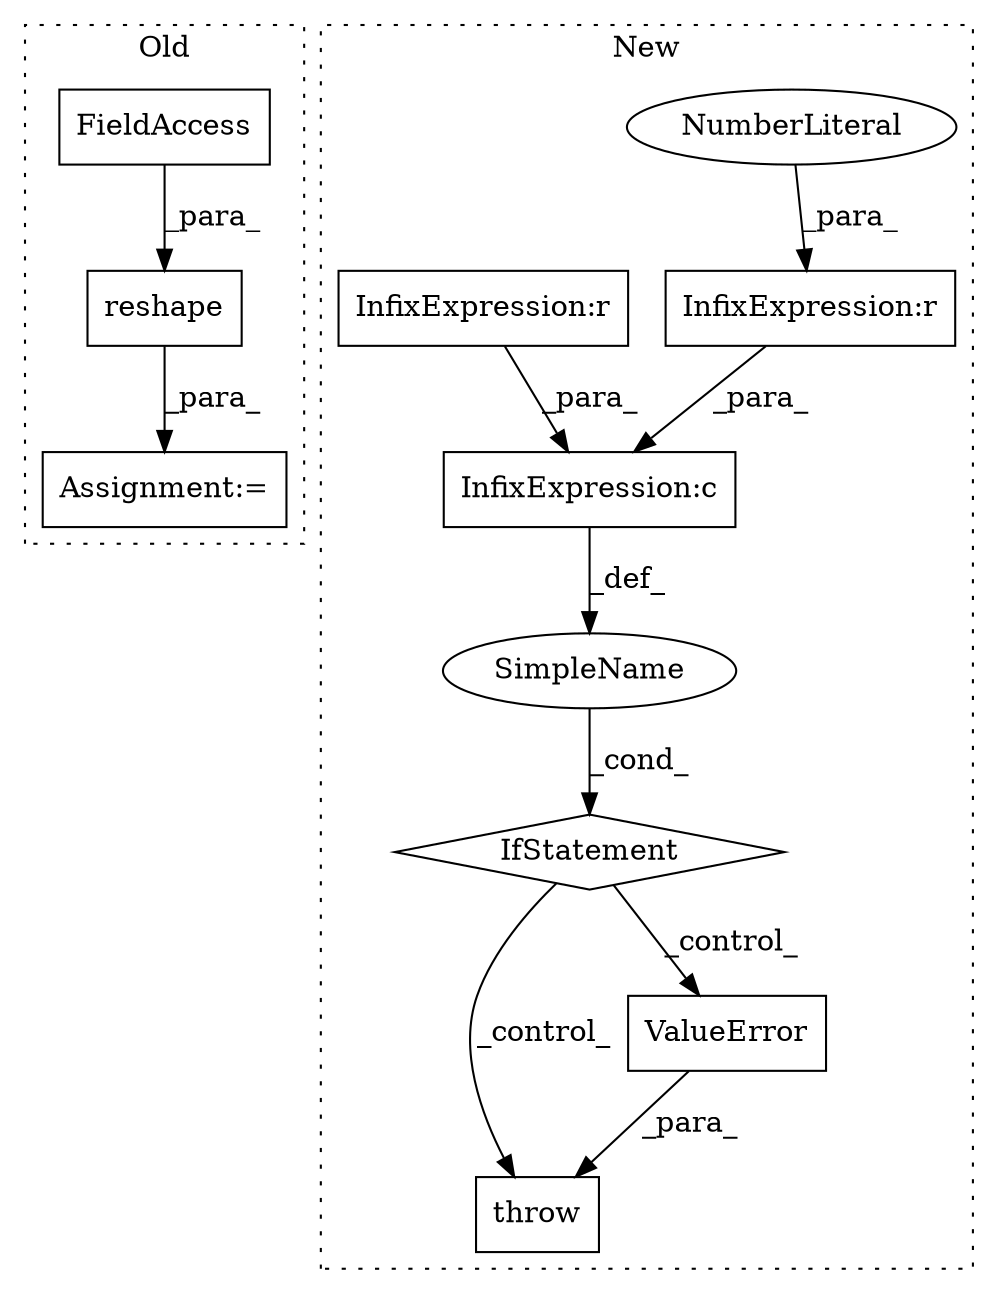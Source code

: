 digraph G {
subgraph cluster0 {
1 [label="reshape" a="32" s="3975,3991" l="8,1" shape="box"];
8 [label="Assignment:=" a="7" s="3970" l="1" shape="box"];
11 [label="FieldAccess" a="22" s="3983" l="8" shape="box"];
label = "Old";
style="dotted";
}
subgraph cluster1 {
2 [label="throw" a="53" s="4014" l="6" shape="box"];
3 [label="IfStatement" a="25" s="3967,4004" l="4,2" shape="diamond"];
4 [label="SimpleName" a="42" s="" l="" shape="ellipse"];
5 [label="ValueError" a="32" s="4020,4217" l="11,1" shape="box"];
6 [label="InfixExpression:r" a="27" s="3998" l="4" shape="box"];
7 [label="NumberLiteral" a="34" s="4002" l="1" shape="ellipse"];
9 [label="InfixExpression:c" a="27" s="3985" l="4" shape="box"];
10 [label="InfixExpression:r" a="27" s="3979" l="4" shape="box"];
label = "New";
style="dotted";
}
1 -> 8 [label="_para_"];
3 -> 5 [label="_control_"];
3 -> 2 [label="_control_"];
4 -> 3 [label="_cond_"];
5 -> 2 [label="_para_"];
6 -> 9 [label="_para_"];
7 -> 6 [label="_para_"];
9 -> 4 [label="_def_"];
10 -> 9 [label="_para_"];
11 -> 1 [label="_para_"];
}